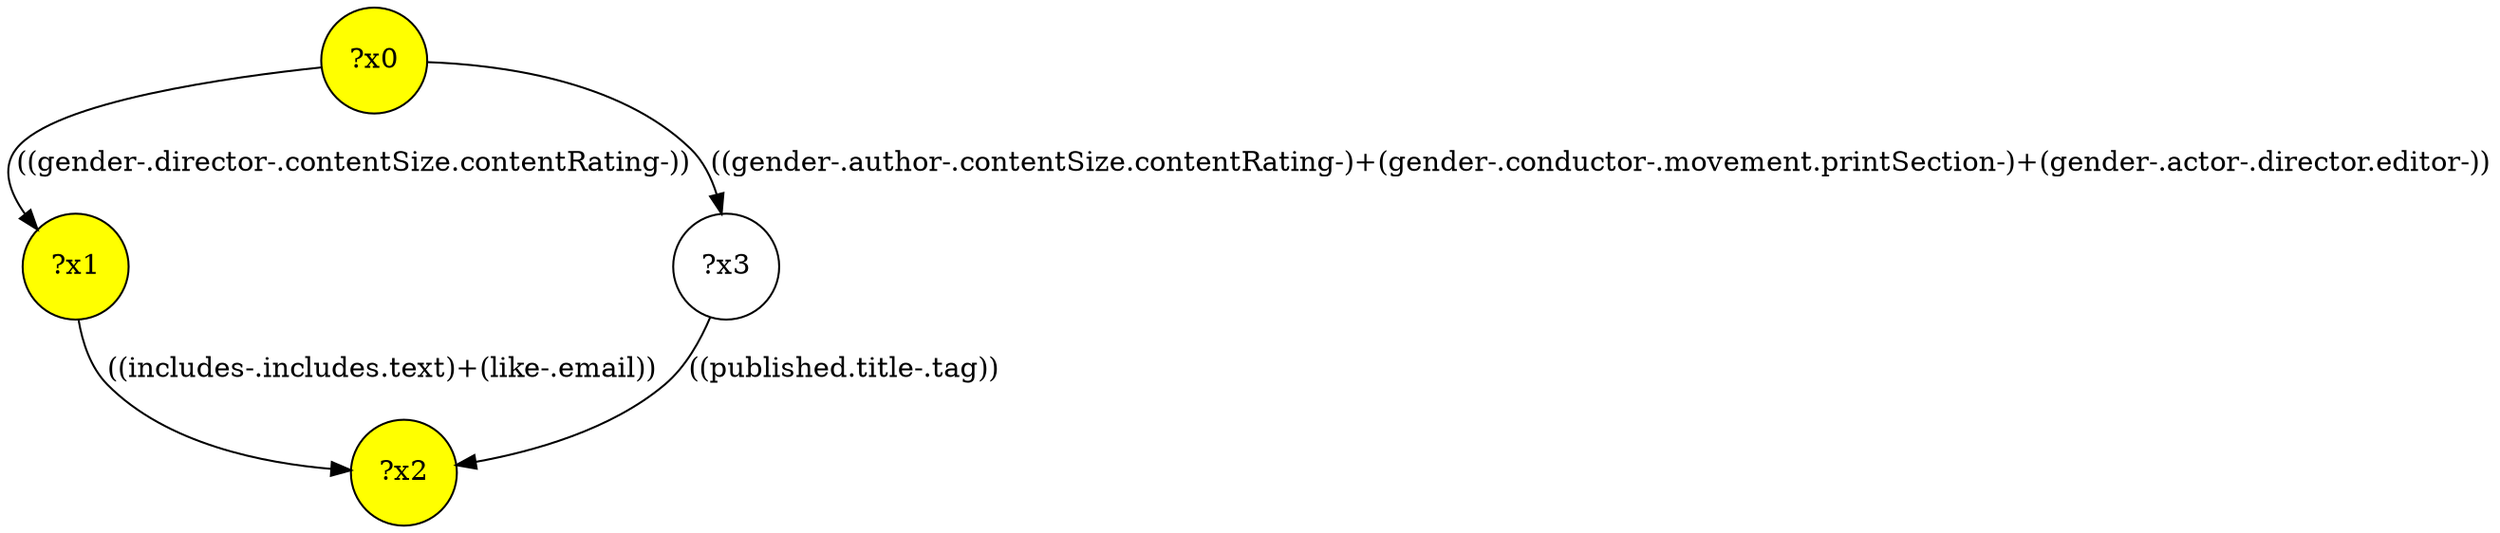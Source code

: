 digraph g {
	x1 [fillcolor="yellow", style="filled," shape=circle, label="?x1"];
	x0 [fillcolor="yellow", style="filled," shape=circle, label="?x0"];
	x2 [fillcolor="yellow", style="filled," shape=circle, label="?x2"];
	x0 -> x1 [label="((gender-.director-.contentSize.contentRating-))"];
	x1 -> x2 [label="((includes-.includes.text)+(like-.email))"];
	x3 [shape=circle, label="?x3"];
	x0 -> x3 [label="((gender-.author-.contentSize.contentRating-)+(gender-.conductor-.movement.printSection-)+(gender-.actor-.director.editor-))"];
	x3 -> x2 [label="((published.title-.tag))"];
}
